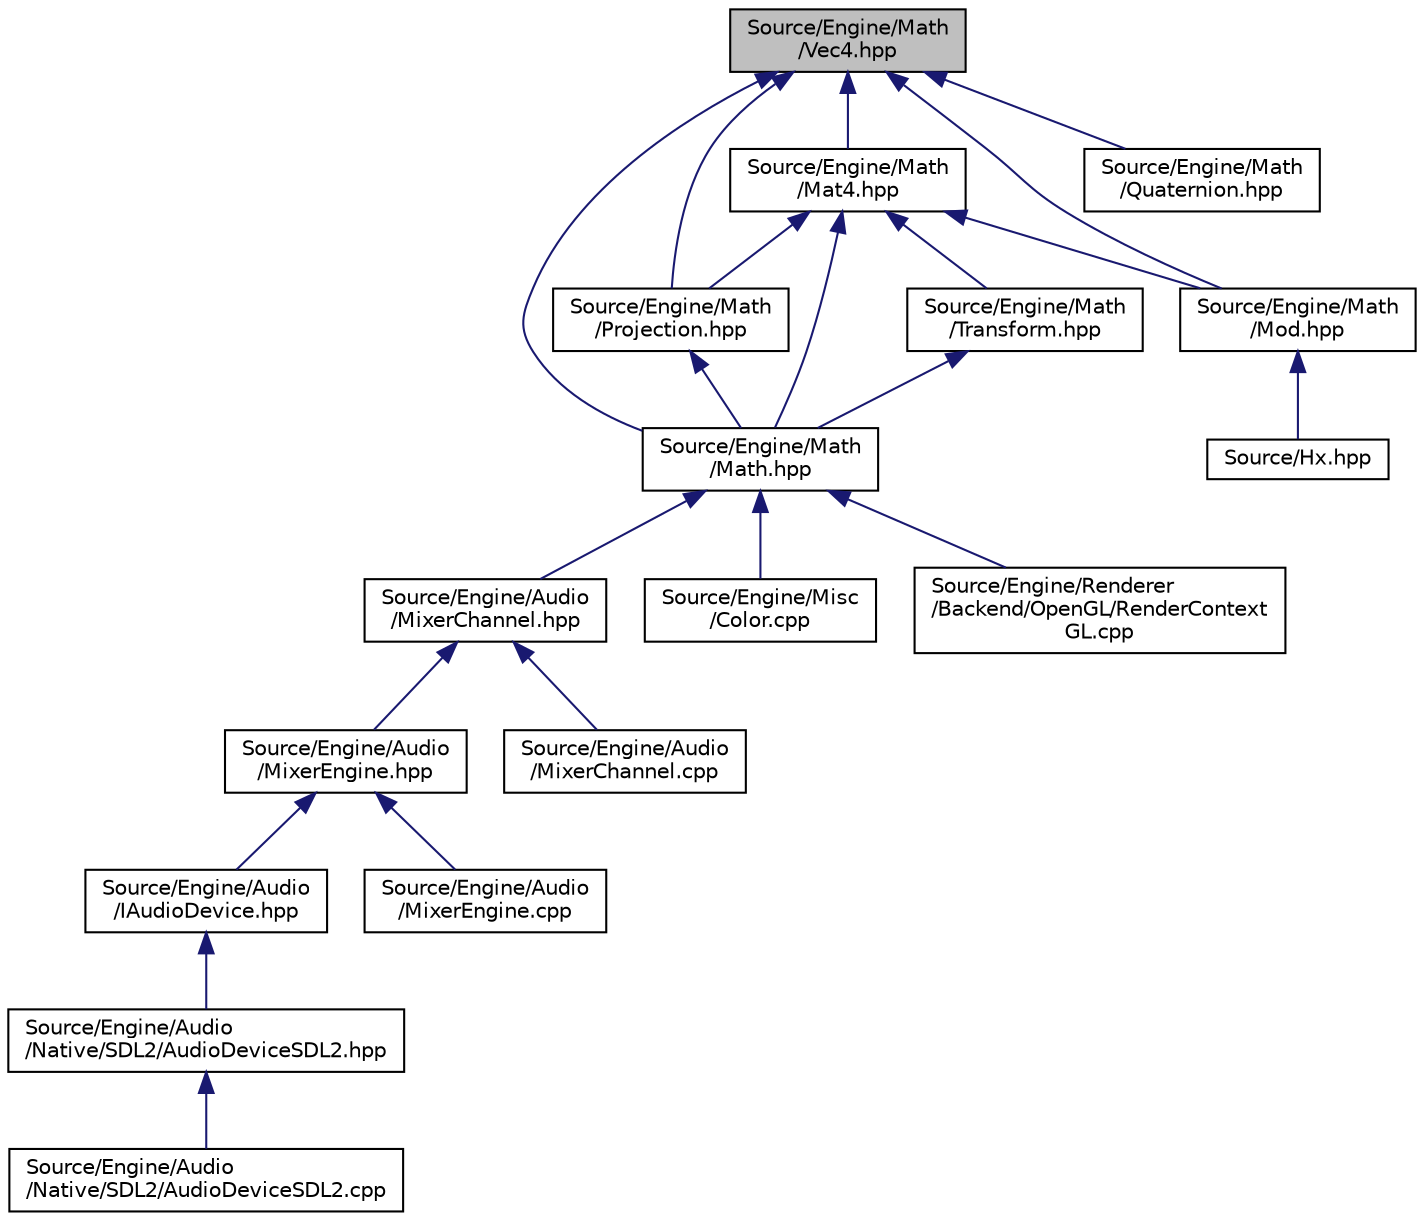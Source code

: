 digraph "Source/Engine/Math/Vec4.hpp"
{
  edge [fontname="Helvetica",fontsize="10",labelfontname="Helvetica",labelfontsize="10"];
  node [fontname="Helvetica",fontsize="10",shape=record];
  Node5 [label="Source/Engine/Math\l/Vec4.hpp",height=0.2,width=0.4,color="black", fillcolor="grey75", style="filled", fontcolor="black"];
  Node5 -> Node6 [dir="back",color="midnightblue",fontsize="10",style="solid",fontname="Helvetica"];
  Node6 [label="Source/Engine/Math\l/Math.hpp",height=0.2,width=0.4,color="black", fillcolor="white", style="filled",URL="$Math_8hpp.html"];
  Node6 -> Node7 [dir="back",color="midnightblue",fontsize="10",style="solid",fontname="Helvetica"];
  Node7 [label="Source/Engine/Audio\l/MixerChannel.hpp",height=0.2,width=0.4,color="black", fillcolor="white", style="filled",URL="$MixerChannel_8hpp.html"];
  Node7 -> Node8 [dir="back",color="midnightblue",fontsize="10",style="solid",fontname="Helvetica"];
  Node8 [label="Source/Engine/Audio\l/MixerEngine.hpp",height=0.2,width=0.4,color="black", fillcolor="white", style="filled",URL="$MixerEngine_8hpp.html"];
  Node8 -> Node9 [dir="back",color="midnightblue",fontsize="10",style="solid",fontname="Helvetica"];
  Node9 [label="Source/Engine/Audio\l/IAudioDevice.hpp",height=0.2,width=0.4,color="black", fillcolor="white", style="filled",URL="$IAudioDevice_8hpp.html"];
  Node9 -> Node10 [dir="back",color="midnightblue",fontsize="10",style="solid",fontname="Helvetica"];
  Node10 [label="Source/Engine/Audio\l/Native/SDL2/AudioDeviceSDL2.hpp",height=0.2,width=0.4,color="black", fillcolor="white", style="filled",URL="$AudioDeviceSDL2_8hpp.html"];
  Node10 -> Node11 [dir="back",color="midnightblue",fontsize="10",style="solid",fontname="Helvetica"];
  Node11 [label="Source/Engine/Audio\l/Native/SDL2/AudioDeviceSDL2.cpp",height=0.2,width=0.4,color="black", fillcolor="white", style="filled",URL="$AudioDeviceSDL2_8cpp.html"];
  Node8 -> Node12 [dir="back",color="midnightblue",fontsize="10",style="solid",fontname="Helvetica"];
  Node12 [label="Source/Engine/Audio\l/MixerEngine.cpp",height=0.2,width=0.4,color="black", fillcolor="white", style="filled",URL="$MixerEngine_8cpp.html"];
  Node7 -> Node13 [dir="back",color="midnightblue",fontsize="10",style="solid",fontname="Helvetica"];
  Node13 [label="Source/Engine/Audio\l/MixerChannel.cpp",height=0.2,width=0.4,color="black", fillcolor="white", style="filled",URL="$MixerChannel_8cpp.html"];
  Node6 -> Node14 [dir="back",color="midnightblue",fontsize="10",style="solid",fontname="Helvetica"];
  Node14 [label="Source/Engine/Misc\l/Color.cpp",height=0.2,width=0.4,color="black", fillcolor="white", style="filled",URL="$Color_8cpp.html"];
  Node6 -> Node15 [dir="back",color="midnightblue",fontsize="10",style="solid",fontname="Helvetica"];
  Node15 [label="Source/Engine/Renderer\l/Backend/OpenGL/RenderContext\lGL.cpp",height=0.2,width=0.4,color="black", fillcolor="white", style="filled",URL="$RenderContextGL_8cpp.html"];
  Node5 -> Node16 [dir="back",color="midnightblue",fontsize="10",style="solid",fontname="Helvetica"];
  Node16 [label="Source/Engine/Math\l/Mat4.hpp",height=0.2,width=0.4,color="black", fillcolor="white", style="filled",URL="$Mat4_8hpp.html"];
  Node16 -> Node6 [dir="back",color="midnightblue",fontsize="10",style="solid",fontname="Helvetica"];
  Node16 -> Node17 [dir="back",color="midnightblue",fontsize="10",style="solid",fontname="Helvetica"];
  Node17 [label="Source/Engine/Math\l/Projection.hpp",height=0.2,width=0.4,color="black", fillcolor="white", style="filled",URL="$Projection_8hpp.html"];
  Node17 -> Node6 [dir="back",color="midnightblue",fontsize="10",style="solid",fontname="Helvetica"];
  Node16 -> Node18 [dir="back",color="midnightblue",fontsize="10",style="solid",fontname="Helvetica"];
  Node18 [label="Source/Engine/Math\l/Transform.hpp",height=0.2,width=0.4,color="black", fillcolor="white", style="filled",URL="$Transform_8hpp.html"];
  Node18 -> Node6 [dir="back",color="midnightblue",fontsize="10",style="solid",fontname="Helvetica"];
  Node16 -> Node19 [dir="back",color="midnightblue",fontsize="10",style="solid",fontname="Helvetica"];
  Node19 [label="Source/Engine/Math\l/Mod.hpp",height=0.2,width=0.4,color="black", fillcolor="white", style="filled",URL="$Math_2Mod_8hpp.html"];
  Node19 -> Node20 [dir="back",color="midnightblue",fontsize="10",style="solid",fontname="Helvetica"];
  Node20 [label="Source/Hx.hpp",height=0.2,width=0.4,color="black", fillcolor="white", style="filled",URL="$Hx_8hpp.html"];
  Node5 -> Node17 [dir="back",color="midnightblue",fontsize="10",style="solid",fontname="Helvetica"];
  Node5 -> Node19 [dir="back",color="midnightblue",fontsize="10",style="solid",fontname="Helvetica"];
  Node5 -> Node21 [dir="back",color="midnightblue",fontsize="10",style="solid",fontname="Helvetica"];
  Node21 [label="Source/Engine/Math\l/Quaternion.hpp",height=0.2,width=0.4,color="black", fillcolor="white", style="filled",URL="$Quaternion_8hpp.html"];
}
